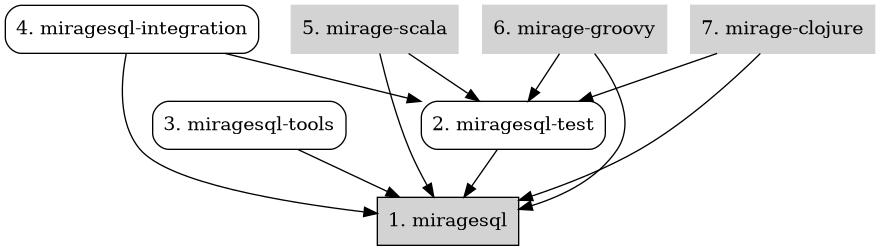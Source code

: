 @startdot
digraph dependencies {
  node        [style=rounded];

  core        [shape=box, label="1. miragesql", style=filled];
  test        [shape=box, label="2. miragesql-test"];
  tools       [shape=box, label="3. miragesql-tools"];
  integration [shape=box, label="4. miragesql-integration"];

  test        -> core
  tools       -> core
  integration -> core
  integration -> test

  subgraph languages {
    label = "languages"
    scala   [shape=box, label="5. mirage-scala", style=filled, color=lightgray];
    groovy  [shape=box, label="6. mirage-groovy", style=filled, color=lightgray];
    clojure [shape=box, label="7. mirage-clojure", style=filled, color=lightgray];
  }

  scala       -> core;
  scala       -> test;
  groovy      -> core;
  groovy      -> test;
  clojure     -> core;
  clojure     -> test;

}
@enddot